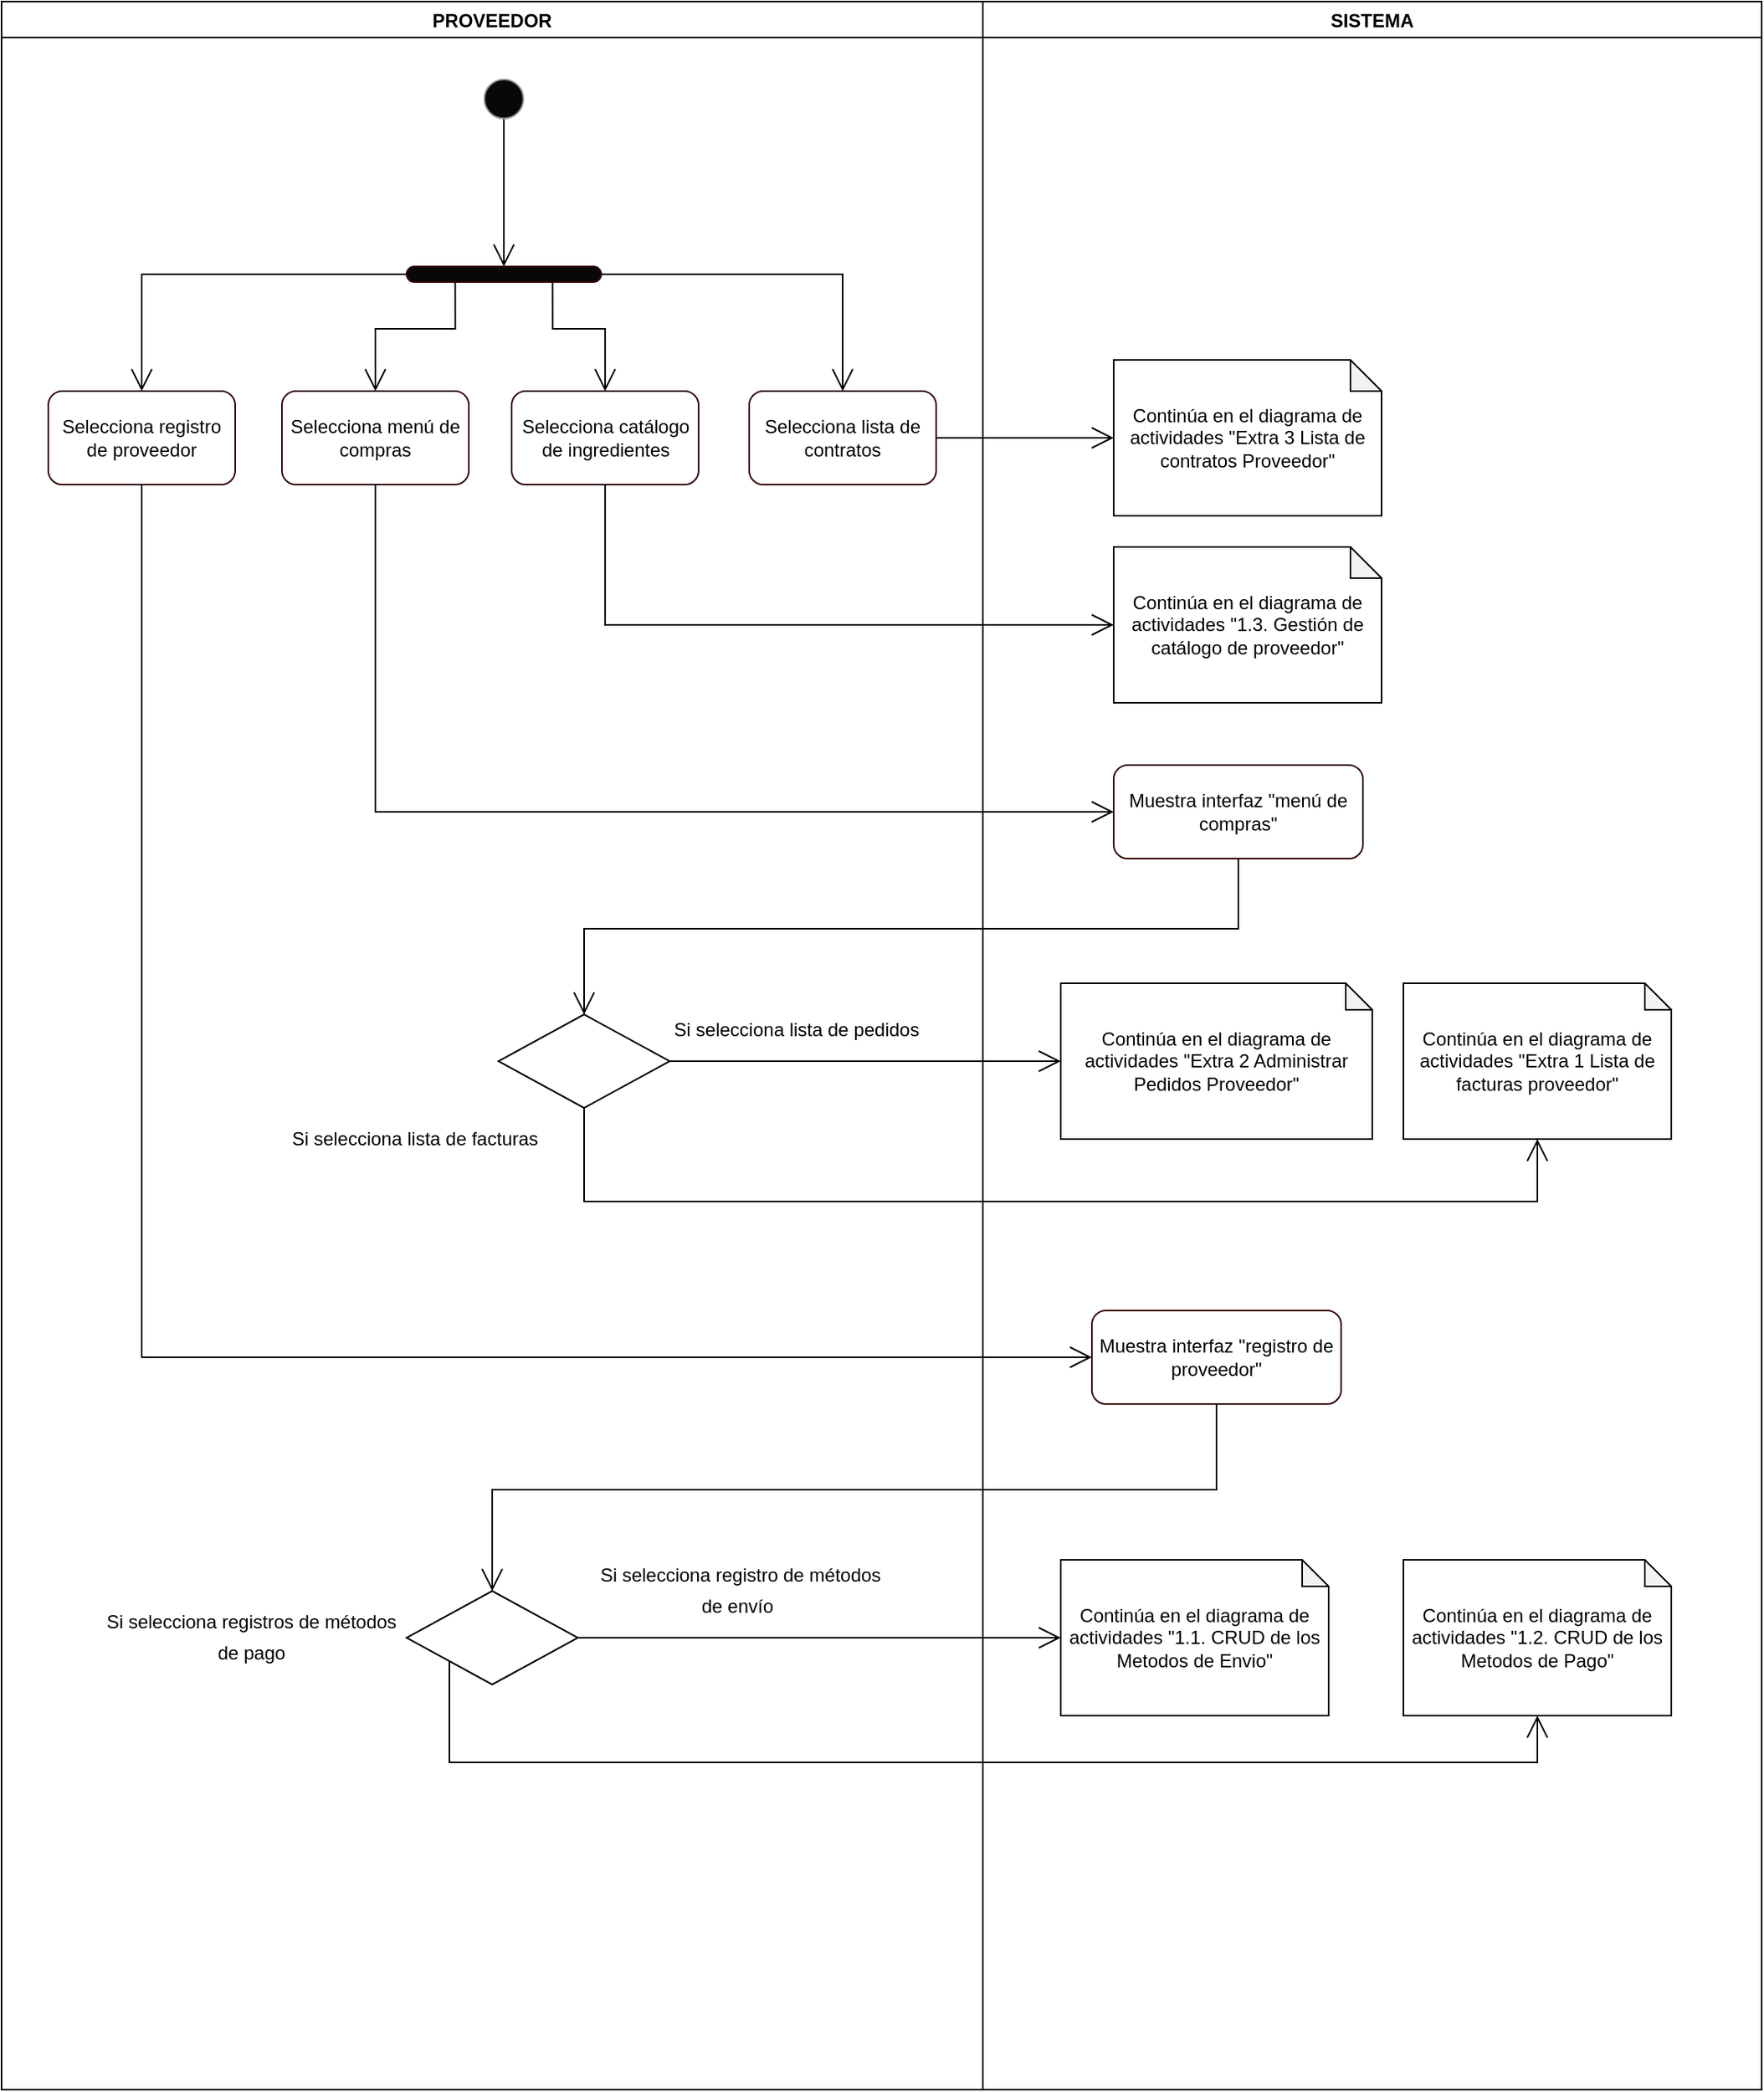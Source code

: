 <mxfile version="13.2.4" type="device"><diagram id="GhrjB7Ys_3LyExJsBIRz" name="Page-1"><mxGraphModel dx="782" dy="6534" grid="1" gridSize="10" guides="1" tooltips="1" connect="1" arrows="1" fold="1" page="1" pageScale="1" pageWidth="827" pageHeight="1169" math="0" shadow="0"><root><mxCell id="0"/><mxCell id="1" parent="0"/><mxCell id="mpp5Yp862WlXNTmVlUe_-2" value="PROVEEDOR" style="swimlane;gradientColor=none;" parent="1" vertex="1"><mxGeometry x="40" y="-5770" width="630" height="1340" as="geometry"/></mxCell><mxCell id="mpp5Yp862WlXNTmVlUe_-3" style="edgeStyle=orthogonalEdgeStyle;rounded=0;orthogonalLoop=1;jettySize=auto;html=1;entryX=0.5;entryY=0;entryDx=0;entryDy=0;endSize=12;endArrow=open;endFill=0;" parent="mpp5Yp862WlXNTmVlUe_-2" source="mpp5Yp862WlXNTmVlUe_-4" target="mpp5Yp862WlXNTmVlUe_-5" edge="1"><mxGeometry relative="1" as="geometry"/></mxCell><mxCell id="mpp5Yp862WlXNTmVlUe_-4" value="" style="ellipse;whiteSpace=wrap;html=1;aspect=fixed;strokeColor=#919191;fillColor=#080808;gradientColor=none;" parent="mpp5Yp862WlXNTmVlUe_-2" vertex="1"><mxGeometry x="310" y="50" width="25" height="25" as="geometry"/></mxCell><mxCell id="mpp5Yp862WlXNTmVlUe_-5" value="" style="rounded=1;whiteSpace=wrap;html=1;strokeColor=#330000;fillColor=#080808;gradientColor=none;arcSize=50;" parent="mpp5Yp862WlXNTmVlUe_-2" vertex="1"><mxGeometry x="260" y="170" width="125" height="10" as="geometry"/></mxCell><mxCell id="mpp5Yp862WlXNTmVlUe_-6" style="edgeStyle=orthogonalEdgeStyle;rounded=0;orthogonalLoop=1;jettySize=auto;html=1;exitX=0.5;exitY=0;exitDx=0;exitDy=0;entryX=0;entryY=0.5;entryDx=0;entryDy=0;endArrow=none;endFill=0;endSize=12;startArrow=open;startFill=0;targetPerimeterSpacing=0;startSize=12;" parent="mpp5Yp862WlXNTmVlUe_-2" source="mpp5Yp862WlXNTmVlUe_-7" target="mpp5Yp862WlXNTmVlUe_-5" edge="1"><mxGeometry relative="1" as="geometry"/></mxCell><mxCell id="mpp5Yp862WlXNTmVlUe_-7" value="Selecciona registro de proveedor" style="rounded=1;whiteSpace=wrap;html=1;strokeColor=#330000;fillColor=#FFFFFF;gradientColor=none;" parent="mpp5Yp862WlXNTmVlUe_-2" vertex="1"><mxGeometry x="30" y="250" width="120" height="60" as="geometry"/></mxCell><mxCell id="mpp5Yp862WlXNTmVlUe_-62" style="edgeStyle=orthogonalEdgeStyle;rounded=0;orthogonalLoop=1;jettySize=auto;html=1;exitX=0.5;exitY=0;exitDx=0;exitDy=0;entryX=0.25;entryY=1;entryDx=0;entryDy=0;endArrow=none;endFill=0;startArrow=open;startFill=0;sourcePerimeterSpacing=0;startSize=12;" parent="mpp5Yp862WlXNTmVlUe_-2" source="mpp5Yp862WlXNTmVlUe_-8" target="mpp5Yp862WlXNTmVlUe_-5" edge="1"><mxGeometry relative="1" as="geometry"/></mxCell><mxCell id="mpp5Yp862WlXNTmVlUe_-8" value="Selecciona menú de compras" style="rounded=1;whiteSpace=wrap;html=1;strokeColor=#330000;fillColor=#FFFFFF;gradientColor=none;" parent="mpp5Yp862WlXNTmVlUe_-2" vertex="1"><mxGeometry x="180" y="250" width="120" height="60" as="geometry"/></mxCell><mxCell id="mpp5Yp862WlXNTmVlUe_-9" style="edgeStyle=orthogonalEdgeStyle;rounded=0;orthogonalLoop=1;jettySize=auto;html=1;exitX=0.5;exitY=0;exitDx=0;exitDy=0;entryX=0.75;entryY=1;entryDx=0;entryDy=0;startArrow=open;startFill=0;startSize=12;endArrow=none;endFill=0;endSize=12;targetPerimeterSpacing=0;" parent="mpp5Yp862WlXNTmVlUe_-2" source="mpp5Yp862WlXNTmVlUe_-10" target="mpp5Yp862WlXNTmVlUe_-5" edge="1"><mxGeometry relative="1" as="geometry"/></mxCell><mxCell id="mpp5Yp862WlXNTmVlUe_-10" value="Selecciona catálogo de ingredientes" style="rounded=1;whiteSpace=wrap;html=1;strokeColor=#330000;fillColor=#FFFFFF;gradientColor=none;" parent="mpp5Yp862WlXNTmVlUe_-2" vertex="1"><mxGeometry x="327.5" y="250" width="120" height="60" as="geometry"/></mxCell><mxCell id="mpp5Yp862WlXNTmVlUe_-11" style="edgeStyle=orthogonalEdgeStyle;rounded=0;orthogonalLoop=1;jettySize=auto;html=1;exitX=0.5;exitY=0;exitDx=0;exitDy=0;entryX=1;entryY=0.5;entryDx=0;entryDy=0;startArrow=open;startFill=0;startSize=12;endArrow=none;endFill=0;endSize=12;targetPerimeterSpacing=0;" parent="mpp5Yp862WlXNTmVlUe_-2" source="mpp5Yp862WlXNTmVlUe_-12" target="mpp5Yp862WlXNTmVlUe_-5" edge="1"><mxGeometry relative="1" as="geometry"/></mxCell><mxCell id="mpp5Yp862WlXNTmVlUe_-12" value="Selecciona lista de contratos" style="rounded=1;whiteSpace=wrap;html=1;strokeColor=#330000;fillColor=#FFFFFF;gradientColor=none;" parent="mpp5Yp862WlXNTmVlUe_-2" vertex="1"><mxGeometry x="480" y="250" width="120" height="60" as="geometry"/></mxCell><mxCell id="yuWe1R-eChrn9Sd4ItM9-2" value="" style="rhombus;whiteSpace=wrap;html=1;" parent="mpp5Yp862WlXNTmVlUe_-2" vertex="1"><mxGeometry x="260" y="1020" width="110" height="60" as="geometry"/></mxCell><mxCell id="yuWe1R-eChrn9Sd4ItM9-18" value="" style="group" parent="mpp5Yp862WlXNTmVlUe_-2" vertex="1" connectable="0"><mxGeometry x="60" y="1030" width="200" height="40" as="geometry"/></mxCell><mxCell id="yuWe1R-eChrn9Sd4ItM9-9" value="Si selecciona registros de métodos" style="text;html=1;align=center;verticalAlign=middle;resizable=0;points=[];autosize=1;" parent="yuWe1R-eChrn9Sd4ItM9-18" vertex="1"><mxGeometry width="200" height="20" as="geometry"/></mxCell><mxCell id="yuWe1R-eChrn9Sd4ItM9-12" value="de pago" style="text;html=1;align=center;verticalAlign=middle;resizable=0;points=[];autosize=1;" parent="yuWe1R-eChrn9Sd4ItM9-18" vertex="1"><mxGeometry x="70" y="20" width="60" height="20" as="geometry"/></mxCell><mxCell id="yuWe1R-eChrn9Sd4ItM9-19" value="" style="group" parent="mpp5Yp862WlXNTmVlUe_-2" vertex="1" connectable="0"><mxGeometry x="374" y="1000" width="200" height="40" as="geometry"/></mxCell><mxCell id="yuWe1R-eChrn9Sd4ItM9-10" value="Si selecciona registro de métodos" style="text;html=1;align=center;verticalAlign=middle;resizable=0;points=[];autosize=1;" parent="yuWe1R-eChrn9Sd4ItM9-19" vertex="1"><mxGeometry width="200" height="20" as="geometry"/></mxCell><mxCell id="yuWe1R-eChrn9Sd4ItM9-11" value="de envío" style="text;html=1;align=center;verticalAlign=middle;resizable=0;points=[];autosize=1;" parent="yuWe1R-eChrn9Sd4ItM9-19" vertex="1"><mxGeometry x="67.5" y="20" width="60" height="20" as="geometry"/></mxCell><mxCell id="yuWe1R-eChrn9Sd4ItM9-20" value="" style="rhombus;whiteSpace=wrap;html=1;" parent="mpp5Yp862WlXNTmVlUe_-2" vertex="1"><mxGeometry x="319" y="650" width="110" height="60" as="geometry"/></mxCell><mxCell id="yuWe1R-eChrn9Sd4ItM9-28" value="Si selecciona lista de facturas" style="text;html=1;align=center;verticalAlign=middle;resizable=0;points=[];autosize=1;" parent="mpp5Yp862WlXNTmVlUe_-2" vertex="1"><mxGeometry x="180" y="720" width="170" height="20" as="geometry"/></mxCell><mxCell id="yuWe1R-eChrn9Sd4ItM9-29" value="Si selecciona lista de pedidos" style="text;html=1;align=center;verticalAlign=middle;resizable=0;points=[];autosize=1;" parent="mpp5Yp862WlXNTmVlUe_-2" vertex="1"><mxGeometry x="425" y="650" width="170" height="20" as="geometry"/></mxCell><mxCell id="mpp5Yp862WlXNTmVlUe_-38" value="SISTEMA" style="swimlane;gradientColor=none;" parent="1" vertex="1"><mxGeometry x="670" y="-5770" width="500" height="1340" as="geometry"/></mxCell><mxCell id="mpp5Yp862WlXNTmVlUe_-76" value="Continúa en el diagrama de actividades &quot;Extra 3 Lista de contratos Proveedor&quot;" style="shape=note;whiteSpace=wrap;html=1;backgroundOutline=1;darkOpacity=0.05;size=20;" parent="mpp5Yp862WlXNTmVlUe_-38" vertex="1"><mxGeometry x="84" y="230" width="172" height="100" as="geometry"/></mxCell><mxCell id="mpp5Yp862WlXNTmVlUe_-75" value="Continúa en el diagrama de actividades &quot;1.3. Gestión de catálogo de proveedor&quot;" style="shape=note;whiteSpace=wrap;html=1;backgroundOutline=1;darkOpacity=0.05;size=20;" parent="mpp5Yp862WlXNTmVlUe_-38" vertex="1"><mxGeometry x="84" y="350" width="172" height="100" as="geometry"/></mxCell><mxCell id="yuWe1R-eChrn9Sd4ItM9-1" value="Muestra interfaz &quot;registro de proveedor&quot;" style="rounded=1;whiteSpace=wrap;html=1;strokeColor=#330000;fillColor=#FFFFFF;gradientColor=none;" parent="mpp5Yp862WlXNTmVlUe_-38" vertex="1"><mxGeometry x="70" y="840" width="160" height="60" as="geometry"/></mxCell><mxCell id="mpp5Yp862WlXNTmVlUe_-73" value="Continúa en el diagrama de actividades &quot;1.1. CRUD de los Metodos de Envio&quot;" style="shape=note;whiteSpace=wrap;html=1;backgroundOutline=1;darkOpacity=0.05;size=17;" parent="mpp5Yp862WlXNTmVlUe_-38" vertex="1"><mxGeometry x="50" y="1000" width="172" height="100" as="geometry"/></mxCell><mxCell id="yuWe1R-eChrn9Sd4ItM9-6" value="Continúa en el diagrama de actividades &quot;1.2. CRUD de los Metodos de Pago&quot;" style="shape=note;whiteSpace=wrap;html=1;backgroundOutline=1;darkOpacity=0.05;size=17;" parent="mpp5Yp862WlXNTmVlUe_-38" vertex="1"><mxGeometry x="270" y="1000" width="172" height="100" as="geometry"/></mxCell><mxCell id="yuWe1R-eChrn9Sd4ItM9-13" value="Muestra interfaz &quot;menú de compras&quot;" style="rounded=1;whiteSpace=wrap;html=1;strokeColor=#330000;fillColor=#FFFFFF;gradientColor=none;" parent="mpp5Yp862WlXNTmVlUe_-38" vertex="1"><mxGeometry x="84" y="490" width="160" height="60" as="geometry"/></mxCell><mxCell id="yuWe1R-eChrn9Sd4ItM9-22" value="Continúa en el diagrama de actividades &quot;Extra 2 Administrar Pedidos Proveedor&quot;" style="shape=note;whiteSpace=wrap;html=1;backgroundOutline=1;darkOpacity=0.05;size=17;" parent="mpp5Yp862WlXNTmVlUe_-38" vertex="1"><mxGeometry x="50" y="630" width="200" height="100" as="geometry"/></mxCell><mxCell id="yuWe1R-eChrn9Sd4ItM9-23" value="Continúa en el diagrama de actividades &quot;Extra 1 Lista de facturas proveedor&quot;" style="shape=note;whiteSpace=wrap;html=1;backgroundOutline=1;darkOpacity=0.05;size=17;" parent="mpp5Yp862WlXNTmVlUe_-38" vertex="1"><mxGeometry x="270" y="630" width="172" height="100" as="geometry"/></mxCell><mxCell id="mpp5Yp862WlXNTmVlUe_-85" style="edgeStyle=orthogonalEdgeStyle;rounded=0;orthogonalLoop=1;jettySize=auto;html=1;exitX=0;exitY=0.5;exitDx=0;exitDy=0;exitPerimeter=0;entryX=1;entryY=0.5;entryDx=0;entryDy=0;startArrow=open;startFill=0;startSize=12;sourcePerimeterSpacing=0;endArrow=none;endFill=0;" parent="1" source="mpp5Yp862WlXNTmVlUe_-76" target="mpp5Yp862WlXNTmVlUe_-12" edge="1"><mxGeometry relative="1" as="geometry"/></mxCell><mxCell id="mpp5Yp862WlXNTmVlUe_-86" style="edgeStyle=orthogonalEdgeStyle;rounded=0;orthogonalLoop=1;jettySize=auto;html=1;startArrow=open;startFill=0;startSize=12;sourcePerimeterSpacing=0;endArrow=none;endFill=0;exitX=0;exitY=0.5;exitDx=0;exitDy=0;" parent="1" source="yuWe1R-eChrn9Sd4ItM9-1" target="mpp5Yp862WlXNTmVlUe_-7" edge="1"><mxGeometry relative="1" as="geometry"><mxPoint x="650" y="-5070" as="sourcePoint"/></mxGeometry></mxCell><mxCell id="mpp5Yp862WlXNTmVlUe_-87" style="edgeStyle=orthogonalEdgeStyle;rounded=0;orthogonalLoop=1;jettySize=auto;html=1;entryX=0.5;entryY=1;entryDx=0;entryDy=0;startArrow=open;startFill=0;startSize=12;sourcePerimeterSpacing=0;endArrow=none;endFill=0;exitX=0;exitY=0.5;exitDx=0;exitDy=0;" parent="1" source="yuWe1R-eChrn9Sd4ItM9-13" target="mpp5Yp862WlXNTmVlUe_-8" edge="1"><mxGeometry relative="1" as="geometry"><mxPoint x="710" y="-5250" as="sourcePoint"/></mxGeometry></mxCell><mxCell id="mpp5Yp862WlXNTmVlUe_-88" style="edgeStyle=orthogonalEdgeStyle;rounded=0;orthogonalLoop=1;jettySize=auto;html=1;exitX=0;exitY=0.5;exitDx=0;exitDy=0;exitPerimeter=0;entryX=0.5;entryY=1;entryDx=0;entryDy=0;startArrow=open;startFill=0;startSize=12;sourcePerimeterSpacing=0;endArrow=none;endFill=0;" parent="1" source="mpp5Yp862WlXNTmVlUe_-75" target="mpp5Yp862WlXNTmVlUe_-10" edge="1"><mxGeometry relative="1" as="geometry"/></mxCell><mxCell id="yuWe1R-eChrn9Sd4ItM9-5" style="edgeStyle=orthogonalEdgeStyle;rounded=0;orthogonalLoop=1;jettySize=auto;html=1;exitX=0.5;exitY=1;exitDx=0;exitDy=0;entryX=0.5;entryY=0;entryDx=0;entryDy=0;endArrow=open;endFill=0;endSize=12;" parent="1" source="yuWe1R-eChrn9Sd4ItM9-1" target="yuWe1R-eChrn9Sd4ItM9-2" edge="1"><mxGeometry relative="1" as="geometry"/></mxCell><mxCell id="yuWe1R-eChrn9Sd4ItM9-21" style="edgeStyle=orthogonalEdgeStyle;rounded=0;orthogonalLoop=1;jettySize=auto;html=1;exitX=0.5;exitY=1;exitDx=0;exitDy=0;endArrow=open;endFill=0;endSize=12;" parent="1" source="yuWe1R-eChrn9Sd4ItM9-13" target="yuWe1R-eChrn9Sd4ItM9-20" edge="1"><mxGeometry relative="1" as="geometry"/></mxCell><mxCell id="yuWe1R-eChrn9Sd4ItM9-24" style="edgeStyle=orthogonalEdgeStyle;rounded=0;orthogonalLoop=1;jettySize=auto;html=1;exitX=1;exitY=0.5;exitDx=0;exitDy=0;entryX=0;entryY=0.5;entryDx=0;entryDy=0;entryPerimeter=0;endArrow=open;endFill=0;endSize=12;" parent="1" source="yuWe1R-eChrn9Sd4ItM9-2" target="mpp5Yp862WlXNTmVlUe_-73" edge="1"><mxGeometry relative="1" as="geometry"/></mxCell><mxCell id="yuWe1R-eChrn9Sd4ItM9-25" style="edgeStyle=orthogonalEdgeStyle;rounded=0;orthogonalLoop=1;jettySize=auto;html=1;exitX=0;exitY=1;exitDx=0;exitDy=0;entryX=0.5;entryY=1;entryDx=0;entryDy=0;entryPerimeter=0;endArrow=open;endFill=0;endSize=12;" parent="1" source="yuWe1R-eChrn9Sd4ItM9-2" target="yuWe1R-eChrn9Sd4ItM9-6" edge="1"><mxGeometry relative="1" as="geometry"><Array as="points"><mxPoint x="328" y="-4640"/><mxPoint x="1026" y="-4640"/></Array></mxGeometry></mxCell><mxCell id="yuWe1R-eChrn9Sd4ItM9-26" style="edgeStyle=orthogonalEdgeStyle;rounded=0;orthogonalLoop=1;jettySize=auto;html=1;exitX=1;exitY=0.5;exitDx=0;exitDy=0;entryX=0;entryY=0.5;entryDx=0;entryDy=0;entryPerimeter=0;endArrow=open;endFill=0;endSize=12;" parent="1" source="yuWe1R-eChrn9Sd4ItM9-20" target="yuWe1R-eChrn9Sd4ItM9-22" edge="1"><mxGeometry relative="1" as="geometry"/></mxCell><mxCell id="yuWe1R-eChrn9Sd4ItM9-27" style="edgeStyle=orthogonalEdgeStyle;rounded=0;orthogonalLoop=1;jettySize=auto;html=1;exitX=0.5;exitY=1;exitDx=0;exitDy=0;entryX=0.5;entryY=1;entryDx=0;entryDy=0;entryPerimeter=0;endArrow=open;endFill=0;endSize=12;" parent="1" source="yuWe1R-eChrn9Sd4ItM9-20" target="yuWe1R-eChrn9Sd4ItM9-23" edge="1"><mxGeometry relative="1" as="geometry"><Array as="points"><mxPoint x="414" y="-5000"/><mxPoint x="1026" y="-5000"/></Array></mxGeometry></mxCell></root></mxGraphModel></diagram></mxfile>